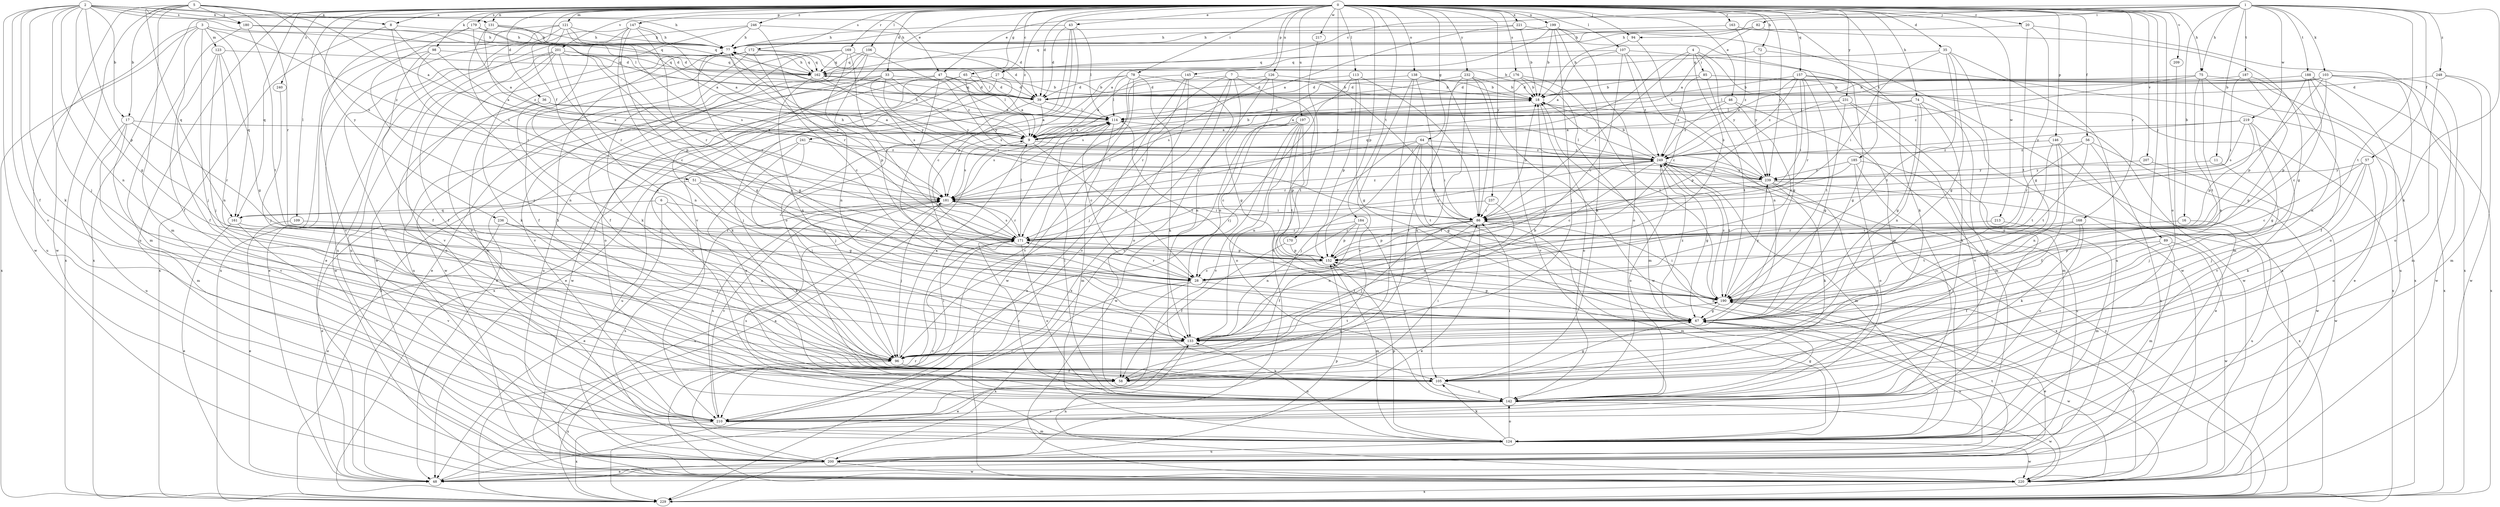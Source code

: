 strict digraph  {
0;
1;
2;
3;
4;
5;
6;
7;
8;
9;
11;
16;
17;
18;
20;
27;
28;
33;
35;
36;
39;
43;
46;
47;
48;
51;
56;
57;
58;
64;
65;
67;
72;
74;
75;
77;
78;
82;
85;
86;
89;
94;
96;
98;
103;
105;
106;
107;
109;
113;
114;
121;
123;
124;
126;
131;
133;
138;
142;
145;
146;
147;
152;
157;
161;
162;
163;
168;
169;
170;
171;
172;
176;
179;
180;
181;
184;
185;
187;
188;
190;
197;
199;
200;
201;
207;
209;
210;
213;
217;
219;
220;
221;
229;
231;
232;
236;
237;
239;
240;
241;
246;
248;
249;
0 -> 8  [label=a];
0 -> 20  [label=c];
0 -> 27  [label=c];
0 -> 33  [label=d];
0 -> 35  [label=d];
0 -> 36  [label=d];
0 -> 39  [label=d];
0 -> 43  [label=e];
0 -> 46  [label=e];
0 -> 51  [label=f];
0 -> 56  [label=f];
0 -> 64  [label=g];
0 -> 65  [label=g];
0 -> 72  [label=h];
0 -> 74  [label=h];
0 -> 75  [label=h];
0 -> 78  [label=i];
0 -> 89  [label=j];
0 -> 94  [label=j];
0 -> 98  [label=k];
0 -> 106  [label=l];
0 -> 107  [label=l];
0 -> 109  [label=l];
0 -> 113  [label=l];
0 -> 121  [label=m];
0 -> 126  [label=n];
0 -> 131  [label=n];
0 -> 138  [label=o];
0 -> 142  [label=o];
0 -> 145  [label=p];
0 -> 146  [label=p];
0 -> 147  [label=p];
0 -> 152  [label=p];
0 -> 157  [label=q];
0 -> 161  [label=q];
0 -> 163  [label=r];
0 -> 168  [label=r];
0 -> 169  [label=r];
0 -> 170  [label=r];
0 -> 172  [label=s];
0 -> 176  [label=s];
0 -> 179  [label=s];
0 -> 184  [label=t];
0 -> 185  [label=t];
0 -> 197  [label=u];
0 -> 199  [label=u];
0 -> 200  [label=u];
0 -> 201  [label=v];
0 -> 207  [label=v];
0 -> 209  [label=v];
0 -> 210  [label=v];
0 -> 213  [label=w];
0 -> 217  [label=w];
0 -> 221  [label=x];
0 -> 229  [label=x];
0 -> 231  [label=y];
0 -> 232  [label=y];
0 -> 236  [label=y];
0 -> 237  [label=y];
0 -> 239  [label=y];
0 -> 240  [label=z];
0 -> 241  [label=z];
0 -> 246  [label=z];
1 -> 11  [label=b];
1 -> 16  [label=b];
1 -> 27  [label=c];
1 -> 47  [label=e];
1 -> 57  [label=f];
1 -> 75  [label=h];
1 -> 82  [label=i];
1 -> 94  [label=j];
1 -> 103  [label=k];
1 -> 105  [label=k];
1 -> 187  [label=t];
1 -> 188  [label=t];
1 -> 190  [label=t];
1 -> 219  [label=w];
1 -> 248  [label=z];
2 -> 17  [label=b];
2 -> 47  [label=e];
2 -> 58  [label=f];
2 -> 67  [label=g];
2 -> 77  [label=h];
2 -> 96  [label=j];
2 -> 105  [label=k];
2 -> 114  [label=l];
2 -> 131  [label=n];
2 -> 133  [label=n];
2 -> 152  [label=p];
2 -> 180  [label=s];
2 -> 210  [label=v];
2 -> 220  [label=w];
3 -> 39  [label=d];
3 -> 58  [label=f];
3 -> 96  [label=j];
3 -> 123  [label=m];
3 -> 161  [label=q];
3 -> 200  [label=u];
3 -> 229  [label=x];
3 -> 249  [label=z];
4 -> 28  [label=c];
4 -> 67  [label=g];
4 -> 85  [label=i];
4 -> 86  [label=i];
4 -> 161  [label=q];
4 -> 239  [label=y];
5 -> 8  [label=a];
5 -> 9  [label=a];
5 -> 17  [label=b];
5 -> 124  [label=m];
5 -> 161  [label=q];
5 -> 171  [label=r];
5 -> 180  [label=s];
5 -> 181  [label=s];
5 -> 220  [label=w];
5 -> 229  [label=x];
6 -> 48  [label=e];
6 -> 86  [label=i];
6 -> 105  [label=k];
6 -> 161  [label=q];
7 -> 18  [label=b];
7 -> 67  [label=g];
7 -> 96  [label=j];
7 -> 171  [label=r];
7 -> 181  [label=s];
7 -> 190  [label=t];
7 -> 229  [label=x];
8 -> 77  [label=h];
8 -> 171  [label=r];
8 -> 181  [label=s];
8 -> 229  [label=x];
9 -> 18  [label=b];
9 -> 28  [label=c];
9 -> 77  [label=h];
9 -> 114  [label=l];
9 -> 181  [label=s];
9 -> 249  [label=z];
11 -> 96  [label=j];
11 -> 239  [label=y];
16 -> 171  [label=r];
16 -> 200  [label=u];
17 -> 9  [label=a];
17 -> 124  [label=m];
17 -> 171  [label=r];
17 -> 200  [label=u];
17 -> 210  [label=v];
18 -> 114  [label=l];
18 -> 142  [label=o];
18 -> 249  [label=z];
20 -> 67  [label=g];
20 -> 77  [label=h];
20 -> 190  [label=t];
20 -> 229  [label=x];
27 -> 18  [label=b];
27 -> 48  [label=e];
27 -> 96  [label=j];
27 -> 229  [label=x];
28 -> 58  [label=f];
28 -> 171  [label=r];
28 -> 190  [label=t];
28 -> 229  [label=x];
33 -> 39  [label=d];
33 -> 48  [label=e];
33 -> 86  [label=i];
33 -> 105  [label=k];
33 -> 181  [label=s];
33 -> 229  [label=x];
33 -> 239  [label=y];
35 -> 67  [label=g];
35 -> 86  [label=i];
35 -> 142  [label=o];
35 -> 162  [label=q];
35 -> 190  [label=t];
35 -> 200  [label=u];
36 -> 9  [label=a];
36 -> 96  [label=j];
36 -> 114  [label=l];
36 -> 142  [label=o];
39 -> 9  [label=a];
39 -> 114  [label=l];
39 -> 142  [label=o];
39 -> 162  [label=q];
43 -> 28  [label=c];
43 -> 39  [label=d];
43 -> 77  [label=h];
43 -> 114  [label=l];
43 -> 142  [label=o];
43 -> 152  [label=p];
46 -> 28  [label=c];
46 -> 114  [label=l];
46 -> 124  [label=m];
46 -> 249  [label=z];
47 -> 9  [label=a];
47 -> 18  [label=b];
47 -> 28  [label=c];
47 -> 114  [label=l];
47 -> 142  [label=o];
47 -> 200  [label=u];
48 -> 171  [label=r];
51 -> 28  [label=c];
51 -> 48  [label=e];
51 -> 67  [label=g];
51 -> 181  [label=s];
56 -> 171  [label=r];
56 -> 190  [label=t];
56 -> 200  [label=u];
56 -> 220  [label=w];
56 -> 249  [label=z];
57 -> 28  [label=c];
57 -> 96  [label=j];
57 -> 105  [label=k];
57 -> 142  [label=o];
57 -> 239  [label=y];
58 -> 86  [label=i];
64 -> 67  [label=g];
64 -> 86  [label=i];
64 -> 96  [label=j];
64 -> 171  [label=r];
64 -> 181  [label=s];
64 -> 190  [label=t];
64 -> 249  [label=z];
65 -> 9  [label=a];
65 -> 39  [label=d];
65 -> 200  [label=u];
65 -> 220  [label=w];
65 -> 239  [label=y];
67 -> 133  [label=n];
67 -> 152  [label=p];
67 -> 200  [label=u];
67 -> 220  [label=w];
67 -> 249  [label=z];
72 -> 162  [label=q];
72 -> 229  [label=x];
72 -> 239  [label=y];
74 -> 9  [label=a];
74 -> 67  [label=g];
74 -> 105  [label=k];
74 -> 114  [label=l];
74 -> 133  [label=n];
74 -> 142  [label=o];
75 -> 39  [label=d];
75 -> 48  [label=e];
75 -> 133  [label=n];
75 -> 190  [label=t];
75 -> 229  [label=x];
75 -> 249  [label=z];
77 -> 18  [label=b];
77 -> 67  [label=g];
77 -> 142  [label=o];
77 -> 162  [label=q];
77 -> 181  [label=s];
78 -> 39  [label=d];
78 -> 105  [label=k];
78 -> 114  [label=l];
78 -> 133  [label=n];
78 -> 181  [label=s];
78 -> 210  [label=v];
78 -> 220  [label=w];
82 -> 9  [label=a];
82 -> 67  [label=g];
82 -> 77  [label=h];
82 -> 162  [label=q];
85 -> 18  [label=b];
85 -> 190  [label=t];
85 -> 229  [label=x];
85 -> 249  [label=z];
86 -> 18  [label=b];
86 -> 48  [label=e];
86 -> 96  [label=j];
86 -> 124  [label=m];
86 -> 133  [label=n];
86 -> 152  [label=p];
86 -> 171  [label=r];
89 -> 58  [label=f];
89 -> 124  [label=m];
89 -> 152  [label=p];
89 -> 220  [label=w];
94 -> 18  [label=b];
94 -> 28  [label=c];
96 -> 9  [label=a];
96 -> 18  [label=b];
96 -> 58  [label=f];
96 -> 105  [label=k];
96 -> 229  [label=x];
98 -> 9  [label=a];
98 -> 48  [label=e];
98 -> 58  [label=f];
98 -> 133  [label=n];
98 -> 162  [label=q];
103 -> 9  [label=a];
103 -> 18  [label=b];
103 -> 39  [label=d];
103 -> 86  [label=i];
103 -> 114  [label=l];
103 -> 124  [label=m];
103 -> 142  [label=o];
103 -> 152  [label=p];
103 -> 220  [label=w];
105 -> 67  [label=g];
105 -> 77  [label=h];
105 -> 142  [label=o];
106 -> 58  [label=f];
106 -> 152  [label=p];
106 -> 162  [label=q];
106 -> 210  [label=v];
106 -> 249  [label=z];
107 -> 9  [label=a];
107 -> 28  [label=c];
107 -> 133  [label=n];
107 -> 162  [label=q];
107 -> 220  [label=w];
107 -> 249  [label=z];
109 -> 48  [label=e];
109 -> 171  [label=r];
113 -> 39  [label=d];
113 -> 67  [label=g];
113 -> 86  [label=i];
113 -> 96  [label=j];
113 -> 152  [label=p];
114 -> 9  [label=a];
114 -> 28  [label=c];
114 -> 96  [label=j];
114 -> 124  [label=m];
114 -> 181  [label=s];
114 -> 190  [label=t];
121 -> 9  [label=a];
121 -> 77  [label=h];
121 -> 171  [label=r];
121 -> 181  [label=s];
121 -> 200  [label=u];
121 -> 210  [label=v];
121 -> 229  [label=x];
123 -> 58  [label=f];
123 -> 67  [label=g];
123 -> 96  [label=j];
123 -> 133  [label=n];
123 -> 162  [label=q];
124 -> 105  [label=k];
124 -> 133  [label=n];
124 -> 142  [label=o];
124 -> 152  [label=p];
124 -> 181  [label=s];
124 -> 200  [label=u];
124 -> 220  [label=w];
126 -> 39  [label=d];
126 -> 86  [label=i];
126 -> 133  [label=n];
126 -> 171  [label=r];
126 -> 210  [label=v];
131 -> 39  [label=d];
131 -> 77  [label=h];
131 -> 162  [label=q];
131 -> 181  [label=s];
131 -> 249  [label=z];
133 -> 48  [label=e];
133 -> 96  [label=j];
133 -> 190  [label=t];
138 -> 9  [label=a];
138 -> 18  [label=b];
138 -> 58  [label=f];
138 -> 86  [label=i];
138 -> 190  [label=t];
138 -> 210  [label=v];
142 -> 67  [label=g];
142 -> 86  [label=i];
142 -> 114  [label=l];
142 -> 171  [label=r];
142 -> 210  [label=v];
142 -> 220  [label=w];
145 -> 9  [label=a];
145 -> 18  [label=b];
145 -> 142  [label=o];
145 -> 210  [label=v];
145 -> 229  [label=x];
146 -> 48  [label=e];
146 -> 58  [label=f];
146 -> 133  [label=n];
146 -> 190  [label=t];
146 -> 249  [label=z];
147 -> 9  [label=a];
147 -> 28  [label=c];
147 -> 48  [label=e];
147 -> 77  [label=h];
147 -> 133  [label=n];
147 -> 152  [label=p];
147 -> 171  [label=r];
152 -> 28  [label=c];
152 -> 124  [label=m];
152 -> 249  [label=z];
157 -> 18  [label=b];
157 -> 67  [label=g];
157 -> 86  [label=i];
157 -> 114  [label=l];
157 -> 171  [label=r];
157 -> 190  [label=t];
157 -> 220  [label=w];
157 -> 249  [label=z];
161 -> 48  [label=e];
161 -> 133  [label=n];
161 -> 210  [label=v];
162 -> 39  [label=d];
162 -> 77  [label=h];
162 -> 133  [label=n];
162 -> 239  [label=y];
163 -> 77  [label=h];
163 -> 105  [label=k];
163 -> 249  [label=z];
168 -> 105  [label=k];
168 -> 142  [label=o];
168 -> 171  [label=r];
168 -> 190  [label=t];
169 -> 39  [label=d];
169 -> 48  [label=e];
169 -> 105  [label=k];
169 -> 133  [label=n];
169 -> 162  [label=q];
169 -> 171  [label=r];
170 -> 58  [label=f];
170 -> 152  [label=p];
171 -> 114  [label=l];
171 -> 142  [label=o];
171 -> 152  [label=p];
171 -> 181  [label=s];
172 -> 28  [label=c];
172 -> 58  [label=f];
172 -> 114  [label=l];
172 -> 124  [label=m];
172 -> 162  [label=q];
172 -> 220  [label=w];
176 -> 18  [label=b];
176 -> 39  [label=d];
176 -> 124  [label=m];
176 -> 190  [label=t];
176 -> 210  [label=v];
179 -> 9  [label=a];
179 -> 39  [label=d];
179 -> 77  [label=h];
179 -> 96  [label=j];
179 -> 210  [label=v];
180 -> 77  [label=h];
180 -> 124  [label=m];
180 -> 162  [label=q];
180 -> 190  [label=t];
181 -> 86  [label=i];
181 -> 96  [label=j];
181 -> 171  [label=r];
181 -> 210  [label=v];
181 -> 249  [label=z];
184 -> 58  [label=f];
184 -> 133  [label=n];
184 -> 142  [label=o];
184 -> 152  [label=p];
184 -> 171  [label=r];
185 -> 86  [label=i];
185 -> 142  [label=o];
185 -> 200  [label=u];
185 -> 210  [label=v];
185 -> 239  [label=y];
187 -> 39  [label=d];
187 -> 58  [label=f];
187 -> 67  [label=g];
187 -> 86  [label=i];
188 -> 18  [label=b];
188 -> 28  [label=c];
188 -> 133  [label=n];
188 -> 152  [label=p];
188 -> 200  [label=u];
188 -> 229  [label=x];
190 -> 48  [label=e];
190 -> 67  [label=g];
190 -> 86  [label=i];
190 -> 239  [label=y];
190 -> 249  [label=z];
197 -> 9  [label=a];
197 -> 28  [label=c];
197 -> 133  [label=n];
197 -> 142  [label=o];
197 -> 152  [label=p];
197 -> 190  [label=t];
197 -> 210  [label=v];
197 -> 220  [label=w];
199 -> 9  [label=a];
199 -> 18  [label=b];
199 -> 77  [label=h];
199 -> 96  [label=j];
199 -> 105  [label=k];
199 -> 142  [label=o];
199 -> 229  [label=x];
200 -> 48  [label=e];
200 -> 152  [label=p];
200 -> 171  [label=r];
200 -> 181  [label=s];
200 -> 190  [label=t];
200 -> 220  [label=w];
201 -> 58  [label=f];
201 -> 67  [label=g];
201 -> 105  [label=k];
201 -> 133  [label=n];
201 -> 162  [label=q];
201 -> 171  [label=r];
201 -> 210  [label=v];
201 -> 220  [label=w];
207 -> 220  [label=w];
207 -> 239  [label=y];
209 -> 124  [label=m];
210 -> 124  [label=m];
210 -> 181  [label=s];
210 -> 229  [label=x];
213 -> 124  [label=m];
213 -> 171  [label=r];
217 -> 200  [label=u];
219 -> 9  [label=a];
219 -> 67  [label=g];
219 -> 152  [label=p];
219 -> 181  [label=s];
219 -> 210  [label=v];
219 -> 249  [label=z];
220 -> 114  [label=l];
220 -> 133  [label=n];
220 -> 181  [label=s];
220 -> 190  [label=t];
220 -> 229  [label=x];
221 -> 9  [label=a];
221 -> 18  [label=b];
221 -> 77  [label=h];
221 -> 124  [label=m];
229 -> 9  [label=a];
229 -> 18  [label=b];
229 -> 249  [label=z];
231 -> 67  [label=g];
231 -> 114  [label=l];
231 -> 124  [label=m];
231 -> 152  [label=p];
231 -> 210  [label=v];
232 -> 18  [label=b];
232 -> 58  [label=f];
232 -> 86  [label=i];
232 -> 105  [label=k];
232 -> 181  [label=s];
232 -> 220  [label=w];
236 -> 48  [label=e];
236 -> 96  [label=j];
236 -> 171  [label=r];
237 -> 86  [label=i];
237 -> 133  [label=n];
237 -> 171  [label=r];
239 -> 18  [label=b];
239 -> 77  [label=h];
239 -> 105  [label=k];
239 -> 142  [label=o];
239 -> 181  [label=s];
239 -> 229  [label=x];
240 -> 96  [label=j];
241 -> 96  [label=j];
241 -> 142  [label=o];
241 -> 200  [label=u];
241 -> 249  [label=z];
246 -> 39  [label=d];
246 -> 77  [label=h];
246 -> 171  [label=r];
246 -> 200  [label=u];
246 -> 220  [label=w];
248 -> 39  [label=d];
248 -> 124  [label=m];
248 -> 142  [label=o];
248 -> 220  [label=w];
249 -> 18  [label=b];
249 -> 28  [label=c];
249 -> 67  [label=g];
249 -> 114  [label=l];
249 -> 124  [label=m];
249 -> 142  [label=o];
249 -> 171  [label=r];
249 -> 190  [label=t];
249 -> 229  [label=x];
249 -> 239  [label=y];
}

